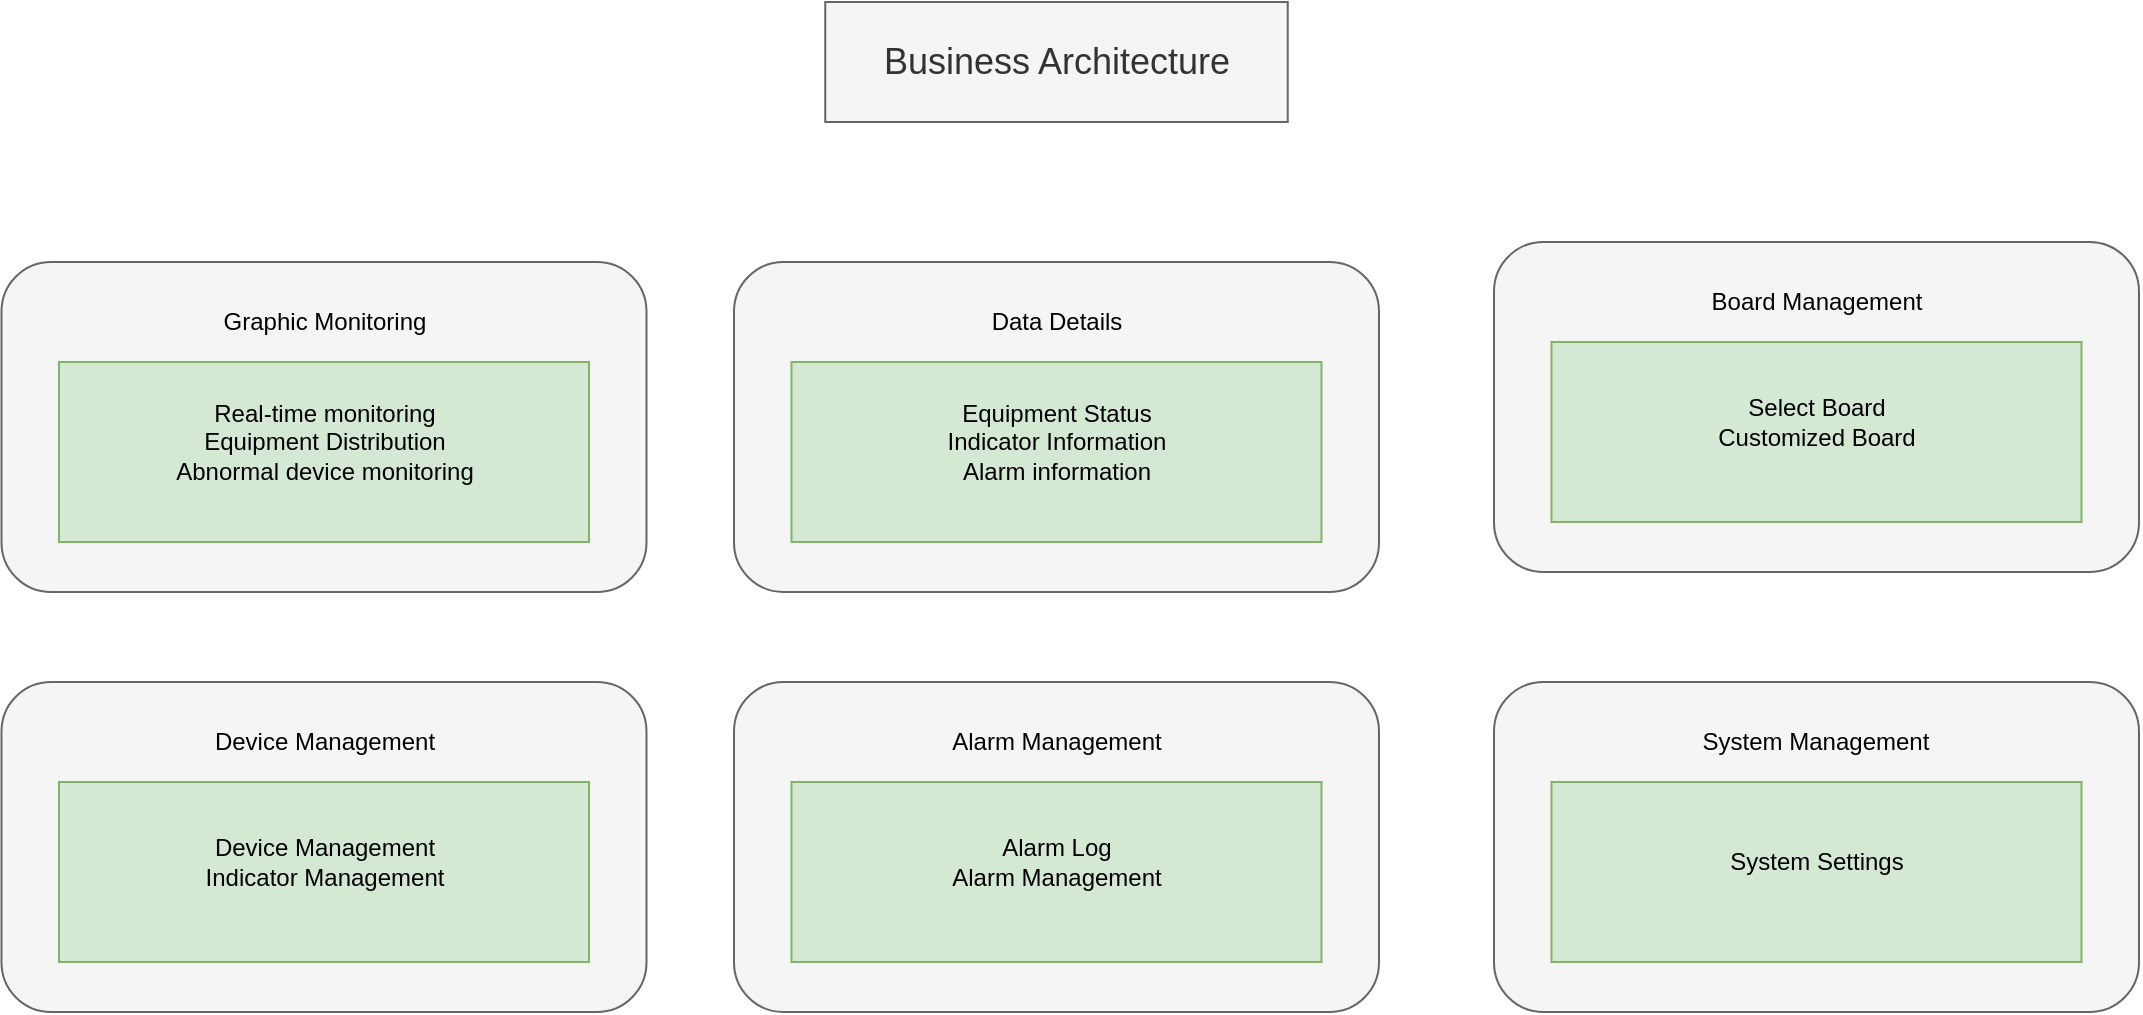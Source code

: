 <mxfile version="17.4.6" type="device"><diagram id="5PmC0DdwKfFhwTsPADAq" name="Page-1"><mxGraphModel dx="1554" dy="841" grid="1" gridSize="10" guides="1" tooltips="1" connect="1" arrows="1" fold="1" page="1" pageScale="1" pageWidth="827" pageHeight="1169" math="0" shadow="0"><root><mxCell id="0"/><mxCell id="1" parent="0"/><mxCell id="WBKoLqWEg4ubjLgizBrU-2" value="" style="rounded=1;whiteSpace=wrap;html=1;fillColor=#f5f5f5;fontColor=#333333;strokeColor=#666666;" parent="1" vertex="1"><mxGeometry x="153.75" y="200" width="322.5" height="165" as="geometry"/></mxCell><mxCell id="WBKoLqWEg4ubjLgizBrU-3" value="" style="rounded=0;whiteSpace=wrap;html=1;fillColor=#d5e8d4;strokeColor=#82b366;" parent="1" vertex="1"><mxGeometry x="182.5" y="250" width="265" height="90" as="geometry"/></mxCell><mxCell id="WBKoLqWEg4ubjLgizBrU-4" value="Graphic Monitoring" style="text;html=1;strokeColor=none;fillColor=none;align=center;verticalAlign=middle;whiteSpace=wrap;rounded=0;" parent="1" vertex="1"><mxGeometry x="257.5" y="220" width="115" height="20" as="geometry"/></mxCell><mxCell id="WBKoLqWEg4ubjLgizBrU-5" value="&lt;div&gt;Real-time monitoring&lt;/div&gt;&lt;div&gt;Equipment Distribution&lt;/div&gt;&lt;div&gt;Abnormal device monitoring&lt;/div&gt;" style="text;html=1;strokeColor=none;fillColor=none;align=center;verticalAlign=middle;whiteSpace=wrap;rounded=0;" parent="1" vertex="1"><mxGeometry x="232.5" y="260" width="165" height="60" as="geometry"/></mxCell><mxCell id="WBKoLqWEg4ubjLgizBrU-6" value="" style="rounded=1;whiteSpace=wrap;html=1;fillColor=#f5f5f5;fontColor=#333333;strokeColor=#666666;" parent="1" vertex="1"><mxGeometry x="520" y="200" width="322.5" height="165" as="geometry"/></mxCell><mxCell id="WBKoLqWEg4ubjLgizBrU-7" value="" style="rounded=0;whiteSpace=wrap;html=1;fillColor=#d5e8d4;strokeColor=#82b366;" parent="1" vertex="1"><mxGeometry x="548.75" y="250" width="265" height="90" as="geometry"/></mxCell><mxCell id="WBKoLqWEg4ubjLgizBrU-8" value="Data Details" style="text;html=1;strokeColor=none;fillColor=none;align=center;verticalAlign=middle;whiteSpace=wrap;rounded=0;" parent="1" vertex="1"><mxGeometry x="623.75" y="220" width="115" height="20" as="geometry"/></mxCell><mxCell id="WBKoLqWEg4ubjLgizBrU-9" value="&lt;div&gt;Equipment Status&lt;/div&gt;&lt;div&gt;Indicator Information&lt;/div&gt;&lt;div&gt;Alarm information&lt;/div&gt;" style="text;html=1;strokeColor=none;fillColor=none;align=center;verticalAlign=middle;whiteSpace=wrap;rounded=0;" parent="1" vertex="1"><mxGeometry x="598.75" y="260" width="165" height="60" as="geometry"/></mxCell><mxCell id="WBKoLqWEg4ubjLgizBrU-10" value="" style="rounded=1;whiteSpace=wrap;html=1;fillColor=#f5f5f5;fontColor=#333333;strokeColor=#666666;" parent="1" vertex="1"><mxGeometry x="900" y="190" width="322.5" height="165" as="geometry"/></mxCell><mxCell id="WBKoLqWEg4ubjLgizBrU-11" value="" style="rounded=0;whiteSpace=wrap;html=1;fillColor=#d5e8d4;strokeColor=#82b366;" parent="1" vertex="1"><mxGeometry x="928.75" y="240" width="265" height="90" as="geometry"/></mxCell><mxCell id="WBKoLqWEg4ubjLgizBrU-12" value="Board Management" style="text;html=1;strokeColor=none;fillColor=none;align=center;verticalAlign=middle;whiteSpace=wrap;rounded=0;" parent="1" vertex="1"><mxGeometry x="1003.75" y="210" width="115" height="20" as="geometry"/></mxCell><mxCell id="WBKoLqWEg4ubjLgizBrU-13" value="&lt;div&gt;Select Board&lt;/div&gt;&lt;div&gt;Customized Board&lt;/div&gt;" style="text;html=1;strokeColor=none;fillColor=none;align=center;verticalAlign=middle;whiteSpace=wrap;rounded=0;" parent="1" vertex="1"><mxGeometry x="978.75" y="250" width="165" height="60" as="geometry"/></mxCell><mxCell id="WBKoLqWEg4ubjLgizBrU-14" value="" style="rounded=1;whiteSpace=wrap;html=1;fillColor=#f5f5f5;fontColor=#333333;strokeColor=#666666;" parent="1" vertex="1"><mxGeometry x="153.75" y="410" width="322.5" height="165" as="geometry"/></mxCell><mxCell id="WBKoLqWEg4ubjLgizBrU-15" value="" style="rounded=0;whiteSpace=wrap;html=1;fillColor=#d5e8d4;strokeColor=#82b366;" parent="1" vertex="1"><mxGeometry x="182.5" y="460" width="265" height="90" as="geometry"/></mxCell><mxCell id="WBKoLqWEg4ubjLgizBrU-16" value="Device Management" style="text;html=1;strokeColor=none;fillColor=none;align=center;verticalAlign=middle;whiteSpace=wrap;rounded=0;" parent="1" vertex="1"><mxGeometry x="257.5" y="430" width="115" height="20" as="geometry"/></mxCell><mxCell id="WBKoLqWEg4ubjLgizBrU-17" value="Device Management&lt;br&gt;Indicator Management" style="text;html=1;strokeColor=none;fillColor=none;align=center;verticalAlign=middle;whiteSpace=wrap;rounded=0;" parent="1" vertex="1"><mxGeometry x="232.5" y="470" width="165" height="60" as="geometry"/></mxCell><mxCell id="WBKoLqWEg4ubjLgizBrU-18" value="" style="rounded=1;whiteSpace=wrap;html=1;fillColor=#f5f5f5;fontColor=#333333;strokeColor=#666666;" parent="1" vertex="1"><mxGeometry x="520" y="410" width="322.5" height="165" as="geometry"/></mxCell><mxCell id="WBKoLqWEg4ubjLgizBrU-19" value="" style="rounded=0;whiteSpace=wrap;html=1;fillColor=#d5e8d4;strokeColor=#82b366;" parent="1" vertex="1"><mxGeometry x="548.75" y="460" width="265" height="90" as="geometry"/></mxCell><mxCell id="WBKoLqWEg4ubjLgizBrU-20" value="Alarm Management" style="text;html=1;strokeColor=none;fillColor=none;align=center;verticalAlign=middle;whiteSpace=wrap;rounded=0;" parent="1" vertex="1"><mxGeometry x="623.75" y="430" width="115" height="20" as="geometry"/></mxCell><mxCell id="WBKoLqWEg4ubjLgizBrU-21" value="Alarm Log&lt;div&gt;Alarm Management&lt;br&gt;&lt;/div&gt;" style="text;html=1;strokeColor=none;fillColor=none;align=center;verticalAlign=middle;whiteSpace=wrap;rounded=0;" parent="1" vertex="1"><mxGeometry x="598.75" y="470" width="165" height="60" as="geometry"/></mxCell><mxCell id="WBKoLqWEg4ubjLgizBrU-22" value="" style="rounded=1;whiteSpace=wrap;html=1;fillColor=#f5f5f5;fontColor=#333333;strokeColor=#666666;" parent="1" vertex="1"><mxGeometry x="900" y="410" width="322.5" height="165" as="geometry"/></mxCell><mxCell id="WBKoLqWEg4ubjLgizBrU-23" value="" style="rounded=0;whiteSpace=wrap;html=1;fillColor=#d5e8d4;strokeColor=#82b366;" parent="1" vertex="1"><mxGeometry x="928.75" y="460" width="265" height="90" as="geometry"/></mxCell><mxCell id="WBKoLqWEg4ubjLgizBrU-24" value="System Management" style="text;html=1;strokeColor=none;fillColor=none;align=center;verticalAlign=middle;whiteSpace=wrap;rounded=0;" parent="1" vertex="1"><mxGeometry x="998.13" y="430" width="126.25" height="20" as="geometry"/></mxCell><mxCell id="WBKoLqWEg4ubjLgizBrU-25" value="System Settings" style="text;html=1;strokeColor=none;fillColor=none;align=center;verticalAlign=middle;whiteSpace=wrap;rounded=0;" parent="1" vertex="1"><mxGeometry x="978.75" y="470" width="165" height="60" as="geometry"/></mxCell><mxCell id="_UmVLlJLf6wxzumECH68-2" value="&lt;font style=&quot;font-size: 18px&quot;&gt;Business Architecture&lt;/font&gt;" style="rounded=0;whiteSpace=wrap;html=1;fillColor=#f5f5f5;strokeColor=#666666;fontColor=#333333;" vertex="1" parent="1"><mxGeometry x="565.62" y="70" width="231.25" height="60" as="geometry"/></mxCell></root></mxGraphModel></diagram></mxfile>